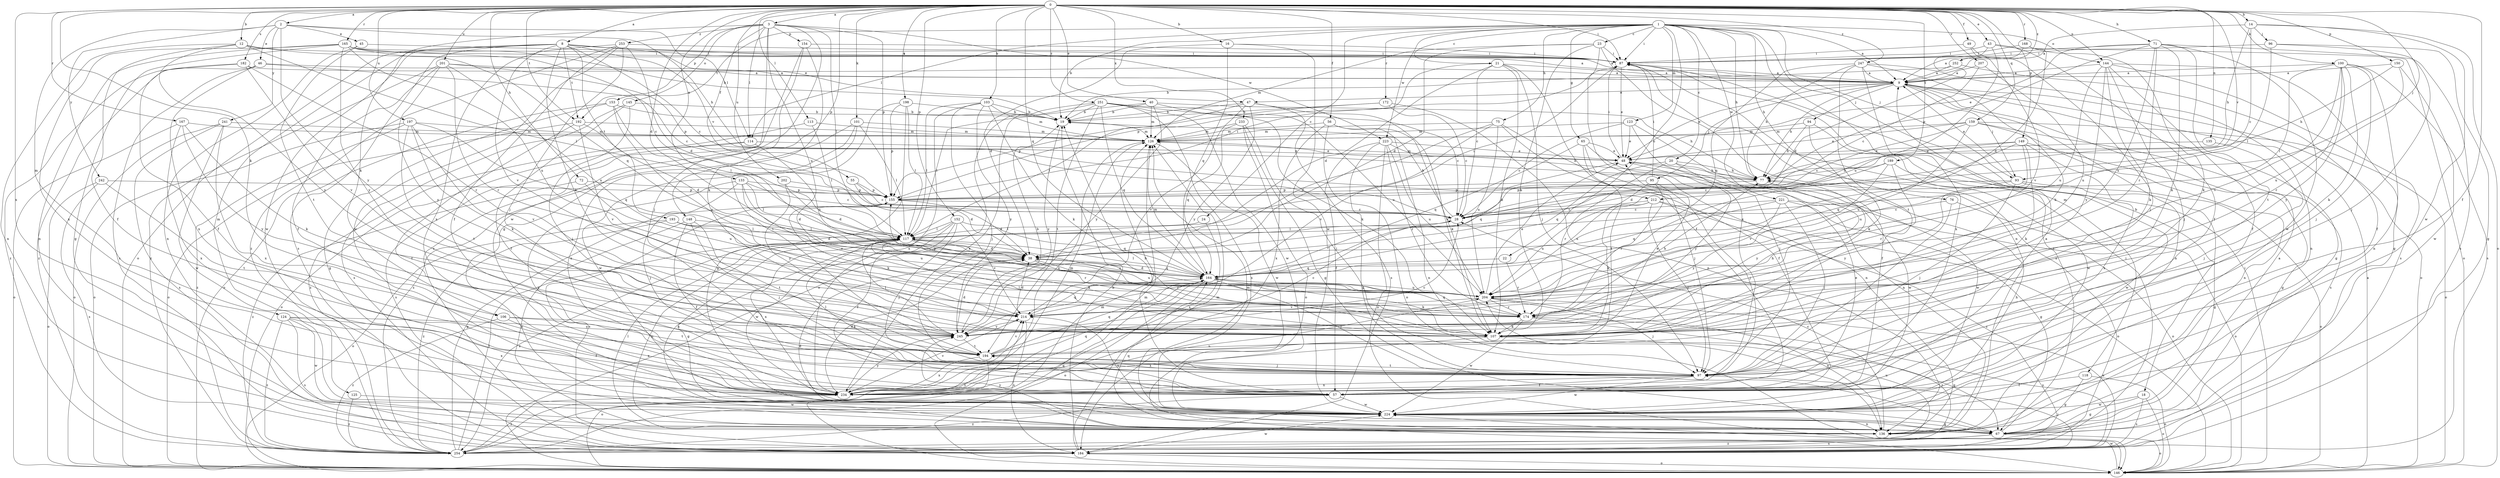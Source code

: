 strict digraph  {
0;
1;
2;
3;
8;
9;
12;
14;
16;
18;
19;
20;
21;
22;
23;
24;
28;
38;
40;
43;
45;
46;
47;
48;
49;
55;
56;
57;
65;
67;
71;
72;
75;
76;
77;
87;
93;
94;
95;
96;
97;
100;
101;
103;
106;
107;
113;
114;
117;
118;
123;
124;
125;
126;
133;
135;
136;
144;
145;
146;
148;
149;
150;
152;
153;
154;
155;
159;
164;
165;
167;
168;
172;
174;
182;
184;
189;
192;
193;
194;
197;
198;
201;
202;
204;
207;
212;
214;
221;
223;
224;
233;
234;
241;
242;
245;
247;
251;
252;
253;
254;
0 -> 2  [label=a];
0 -> 3  [label=a];
0 -> 8  [label=a];
0 -> 12  [label=b];
0 -> 14  [label=b];
0 -> 16  [label=b];
0 -> 38  [label=d];
0 -> 40  [label=e];
0 -> 43  [label=e];
0 -> 49  [label=f];
0 -> 55  [label=f];
0 -> 56  [label=f];
0 -> 57  [label=f];
0 -> 71  [label=h];
0 -> 72  [label=h];
0 -> 87  [label=i];
0 -> 93  [label=j];
0 -> 100  [label=k];
0 -> 101  [label=k];
0 -> 103  [label=k];
0 -> 106  [label=k];
0 -> 113  [label=l];
0 -> 133  [label=n];
0 -> 135  [label=n];
0 -> 144  [label=o];
0 -> 148  [label=p];
0 -> 149  [label=p];
0 -> 150  [label=p];
0 -> 152  [label=p];
0 -> 159  [label=q];
0 -> 164  [label=q];
0 -> 165  [label=r];
0 -> 167  [label=r];
0 -> 168  [label=r];
0 -> 182  [label=s];
0 -> 189  [label=t];
0 -> 192  [label=t];
0 -> 197  [label=u];
0 -> 198  [label=u];
0 -> 201  [label=u];
0 -> 207  [label=v];
0 -> 212  [label=v];
0 -> 233  [label=x];
0 -> 234  [label=x];
0 -> 247  [label=z];
0 -> 251  [label=z];
0 -> 252  [label=z];
1 -> 9  [label=a];
1 -> 18  [label=b];
1 -> 19  [label=b];
1 -> 20  [label=c];
1 -> 21  [label=c];
1 -> 22  [label=c];
1 -> 23  [label=c];
1 -> 24  [label=c];
1 -> 65  [label=g];
1 -> 75  [label=h];
1 -> 76  [label=h];
1 -> 77  [label=h];
1 -> 87  [label=i];
1 -> 93  [label=j];
1 -> 114  [label=l];
1 -> 118  [label=m];
1 -> 123  [label=m];
1 -> 144  [label=o];
1 -> 172  [label=r];
1 -> 192  [label=t];
1 -> 221  [label=w];
1 -> 223  [label=w];
2 -> 45  [label=e];
2 -> 46  [label=e];
2 -> 77  [label=h];
2 -> 114  [label=l];
2 -> 124  [label=m];
2 -> 241  [label=y];
2 -> 242  [label=y];
2 -> 245  [label=y];
3 -> 67  [label=g];
3 -> 106  [label=k];
3 -> 114  [label=l];
3 -> 117  [label=l];
3 -> 145  [label=o];
3 -> 153  [label=p];
3 -> 154  [label=p];
3 -> 155  [label=p];
3 -> 202  [label=u];
3 -> 204  [label=u];
3 -> 223  [label=w];
3 -> 224  [label=w];
3 -> 253  [label=z];
8 -> 9  [label=a];
8 -> 28  [label=c];
8 -> 47  [label=e];
8 -> 87  [label=i];
8 -> 107  [label=k];
8 -> 125  [label=m];
8 -> 146  [label=o];
8 -> 184  [label=s];
8 -> 192  [label=t];
8 -> 193  [label=t];
8 -> 212  [label=v];
8 -> 214  [label=v];
8 -> 224  [label=w];
9 -> 47  [label=e];
9 -> 48  [label=e];
9 -> 67  [label=g];
9 -> 77  [label=h];
9 -> 93  [label=j];
9 -> 94  [label=j];
9 -> 95  [label=j];
9 -> 136  [label=n];
9 -> 146  [label=o];
12 -> 9  [label=a];
12 -> 57  [label=f];
12 -> 87  [label=i];
12 -> 117  [label=l];
12 -> 136  [label=n];
12 -> 245  [label=y];
14 -> 9  [label=a];
14 -> 28  [label=c];
14 -> 77  [label=h];
14 -> 96  [label=j];
14 -> 146  [label=o];
14 -> 224  [label=w];
16 -> 38  [label=d];
16 -> 87  [label=i];
16 -> 164  [label=q];
16 -> 224  [label=w];
18 -> 67  [label=g];
18 -> 146  [label=o];
18 -> 184  [label=s];
18 -> 224  [label=w];
19 -> 126  [label=m];
19 -> 245  [label=y];
20 -> 77  [label=h];
20 -> 164  [label=q];
20 -> 174  [label=r];
20 -> 224  [label=w];
20 -> 245  [label=y];
21 -> 9  [label=a];
21 -> 28  [label=c];
21 -> 38  [label=d];
21 -> 57  [label=f];
21 -> 97  [label=j];
21 -> 107  [label=k];
21 -> 155  [label=p];
22 -> 164  [label=q];
22 -> 174  [label=r];
23 -> 38  [label=d];
23 -> 87  [label=i];
23 -> 107  [label=k];
23 -> 126  [label=m];
23 -> 136  [label=n];
23 -> 234  [label=x];
24 -> 117  [label=l];
24 -> 234  [label=x];
28 -> 19  [label=b];
28 -> 117  [label=l];
38 -> 164  [label=q];
38 -> 174  [label=r];
38 -> 204  [label=u];
40 -> 19  [label=b];
40 -> 77  [label=h];
40 -> 107  [label=k];
40 -> 117  [label=l];
40 -> 126  [label=m];
40 -> 245  [label=y];
43 -> 38  [label=d];
43 -> 57  [label=f];
43 -> 87  [label=i];
43 -> 146  [label=o];
43 -> 204  [label=u];
45 -> 87  [label=i];
45 -> 136  [label=n];
45 -> 194  [label=t];
46 -> 9  [label=a];
46 -> 28  [label=c];
46 -> 184  [label=s];
46 -> 234  [label=x];
46 -> 254  [label=z];
47 -> 19  [label=b];
47 -> 107  [label=k];
47 -> 117  [label=l];
47 -> 184  [label=s];
47 -> 214  [label=v];
47 -> 245  [label=y];
48 -> 77  [label=h];
48 -> 87  [label=i];
48 -> 126  [label=m];
48 -> 164  [label=q];
48 -> 224  [label=w];
49 -> 87  [label=i];
49 -> 97  [label=j];
49 -> 214  [label=v];
55 -> 28  [label=c];
55 -> 38  [label=d];
55 -> 155  [label=p];
56 -> 107  [label=k];
56 -> 126  [label=m];
56 -> 136  [label=n];
56 -> 146  [label=o];
56 -> 234  [label=x];
57 -> 9  [label=a];
57 -> 19  [label=b];
57 -> 224  [label=w];
57 -> 254  [label=z];
65 -> 48  [label=e];
65 -> 97  [label=j];
65 -> 136  [label=n];
65 -> 164  [label=q];
65 -> 194  [label=t];
67 -> 9  [label=a];
67 -> 38  [label=d];
67 -> 87  [label=i];
67 -> 126  [label=m];
67 -> 146  [label=o];
67 -> 184  [label=s];
67 -> 254  [label=z];
71 -> 48  [label=e];
71 -> 87  [label=i];
71 -> 107  [label=k];
71 -> 155  [label=p];
71 -> 174  [label=r];
71 -> 184  [label=s];
71 -> 194  [label=t];
71 -> 204  [label=u];
71 -> 224  [label=w];
72 -> 155  [label=p];
72 -> 204  [label=u];
72 -> 254  [label=z];
75 -> 38  [label=d];
75 -> 57  [label=f];
75 -> 126  [label=m];
75 -> 136  [label=n];
75 -> 204  [label=u];
75 -> 214  [label=v];
76 -> 28  [label=c];
76 -> 97  [label=j];
76 -> 146  [label=o];
77 -> 155  [label=p];
77 -> 245  [label=y];
87 -> 9  [label=a];
87 -> 48  [label=e];
87 -> 254  [label=z];
93 -> 9  [label=a];
93 -> 67  [label=g];
93 -> 97  [label=j];
93 -> 146  [label=o];
93 -> 155  [label=p];
93 -> 245  [label=y];
94 -> 77  [label=h];
94 -> 107  [label=k];
94 -> 126  [label=m];
94 -> 224  [label=w];
95 -> 87  [label=i];
95 -> 97  [label=j];
95 -> 155  [label=p];
95 -> 174  [label=r];
95 -> 204  [label=u];
96 -> 67  [label=g];
96 -> 87  [label=i];
96 -> 97  [label=j];
96 -> 117  [label=l];
97 -> 57  [label=f];
97 -> 117  [label=l];
97 -> 194  [label=t];
97 -> 224  [label=w];
97 -> 234  [label=x];
100 -> 9  [label=a];
100 -> 97  [label=j];
100 -> 107  [label=k];
100 -> 117  [label=l];
100 -> 136  [label=n];
100 -> 174  [label=r];
100 -> 184  [label=s];
100 -> 214  [label=v];
100 -> 245  [label=y];
101 -> 117  [label=l];
101 -> 126  [label=m];
101 -> 224  [label=w];
101 -> 234  [label=x];
101 -> 254  [label=z];
103 -> 19  [label=b];
103 -> 97  [label=j];
103 -> 107  [label=k];
103 -> 117  [label=l];
103 -> 126  [label=m];
103 -> 234  [label=x];
103 -> 245  [label=y];
106 -> 107  [label=k];
106 -> 194  [label=t];
106 -> 234  [label=x];
106 -> 254  [label=z];
107 -> 48  [label=e];
107 -> 67  [label=g];
107 -> 77  [label=h];
107 -> 117  [label=l];
107 -> 234  [label=x];
113 -> 117  [label=l];
113 -> 126  [label=m];
113 -> 254  [label=z];
114 -> 48  [label=e];
114 -> 146  [label=o];
114 -> 164  [label=q];
114 -> 184  [label=s];
117 -> 38  [label=d];
117 -> 67  [label=g];
117 -> 87  [label=i];
117 -> 107  [label=k];
117 -> 136  [label=n];
117 -> 174  [label=r];
117 -> 204  [label=u];
117 -> 234  [label=x];
117 -> 254  [label=z];
118 -> 57  [label=f];
118 -> 67  [label=g];
118 -> 146  [label=o];
123 -> 28  [label=c];
123 -> 48  [label=e];
123 -> 57  [label=f];
123 -> 97  [label=j];
123 -> 126  [label=m];
124 -> 57  [label=f];
124 -> 184  [label=s];
124 -> 224  [label=w];
124 -> 234  [label=x];
124 -> 245  [label=y];
124 -> 254  [label=z];
125 -> 224  [label=w];
125 -> 254  [label=z];
126 -> 48  [label=e];
126 -> 224  [label=w];
126 -> 234  [label=x];
133 -> 28  [label=c];
133 -> 38  [label=d];
133 -> 97  [label=j];
133 -> 117  [label=l];
133 -> 155  [label=p];
133 -> 174  [label=r];
133 -> 234  [label=x];
135 -> 48  [label=e];
135 -> 97  [label=j];
136 -> 28  [label=c];
136 -> 117  [label=l];
136 -> 164  [label=q];
136 -> 245  [label=y];
144 -> 9  [label=a];
144 -> 57  [label=f];
144 -> 67  [label=g];
144 -> 97  [label=j];
144 -> 107  [label=k];
144 -> 184  [label=s];
144 -> 204  [label=u];
144 -> 245  [label=y];
145 -> 19  [label=b];
145 -> 57  [label=f];
145 -> 97  [label=j];
145 -> 184  [label=s];
146 -> 9  [label=a];
146 -> 87  [label=i];
146 -> 126  [label=m];
146 -> 224  [label=w];
148 -> 57  [label=f];
148 -> 97  [label=j];
148 -> 117  [label=l];
148 -> 136  [label=n];
148 -> 194  [label=t];
149 -> 38  [label=d];
149 -> 48  [label=e];
149 -> 67  [label=g];
149 -> 107  [label=k];
149 -> 164  [label=q];
149 -> 204  [label=u];
149 -> 234  [label=x];
150 -> 9  [label=a];
150 -> 77  [label=h];
150 -> 204  [label=u];
150 -> 224  [label=w];
152 -> 57  [label=f];
152 -> 97  [label=j];
152 -> 117  [label=l];
152 -> 136  [label=n];
152 -> 164  [label=q];
152 -> 214  [label=v];
152 -> 224  [label=w];
153 -> 19  [label=b];
153 -> 67  [label=g];
153 -> 117  [label=l];
153 -> 146  [label=o];
153 -> 214  [label=v];
154 -> 87  [label=i];
154 -> 97  [label=j];
154 -> 107  [label=k];
154 -> 184  [label=s];
155 -> 28  [label=c];
155 -> 38  [label=d];
155 -> 87  [label=i];
155 -> 107  [label=k];
155 -> 184  [label=s];
159 -> 28  [label=c];
159 -> 48  [label=e];
159 -> 126  [label=m];
159 -> 136  [label=n];
159 -> 146  [label=o];
159 -> 184  [label=s];
159 -> 204  [label=u];
164 -> 38  [label=d];
164 -> 97  [label=j];
164 -> 107  [label=k];
164 -> 117  [label=l];
164 -> 126  [label=m];
164 -> 146  [label=o];
164 -> 204  [label=u];
165 -> 19  [label=b];
165 -> 28  [label=c];
165 -> 67  [label=g];
165 -> 87  [label=i];
165 -> 136  [label=n];
165 -> 164  [label=q];
165 -> 204  [label=u];
165 -> 234  [label=x];
165 -> 245  [label=y];
167 -> 107  [label=k];
167 -> 126  [label=m];
167 -> 146  [label=o];
167 -> 234  [label=x];
167 -> 245  [label=y];
168 -> 9  [label=a];
168 -> 38  [label=d];
168 -> 87  [label=i];
168 -> 107  [label=k];
172 -> 19  [label=b];
172 -> 28  [label=c];
172 -> 136  [label=n];
172 -> 155  [label=p];
174 -> 77  [label=h];
174 -> 107  [label=k];
174 -> 164  [label=q];
174 -> 184  [label=s];
174 -> 224  [label=w];
174 -> 254  [label=z];
182 -> 9  [label=a];
182 -> 57  [label=f];
182 -> 174  [label=r];
182 -> 214  [label=v];
182 -> 254  [label=z];
184 -> 19  [label=b];
184 -> 97  [label=j];
184 -> 126  [label=m];
184 -> 146  [label=o];
184 -> 204  [label=u];
184 -> 224  [label=w];
189 -> 28  [label=c];
189 -> 77  [label=h];
189 -> 174  [label=r];
189 -> 214  [label=v];
189 -> 224  [label=w];
192 -> 38  [label=d];
192 -> 57  [label=f];
192 -> 126  [label=m];
192 -> 146  [label=o];
192 -> 214  [label=v];
193 -> 38  [label=d];
193 -> 117  [label=l];
193 -> 146  [label=o];
193 -> 204  [label=u];
193 -> 254  [label=z];
194 -> 28  [label=c];
194 -> 97  [label=j];
194 -> 146  [label=o];
194 -> 164  [label=q];
194 -> 214  [label=v];
194 -> 234  [label=x];
197 -> 107  [label=k];
197 -> 126  [label=m];
197 -> 146  [label=o];
197 -> 164  [label=q];
197 -> 194  [label=t];
197 -> 214  [label=v];
197 -> 254  [label=z];
198 -> 19  [label=b];
198 -> 67  [label=g];
198 -> 117  [label=l];
198 -> 155  [label=p];
198 -> 194  [label=t];
201 -> 9  [label=a];
201 -> 57  [label=f];
201 -> 155  [label=p];
201 -> 174  [label=r];
201 -> 204  [label=u];
201 -> 245  [label=y];
201 -> 254  [label=z];
202 -> 38  [label=d];
202 -> 155  [label=p];
202 -> 245  [label=y];
204 -> 48  [label=e];
204 -> 97  [label=j];
204 -> 136  [label=n];
204 -> 155  [label=p];
204 -> 174  [label=r];
204 -> 214  [label=v];
207 -> 9  [label=a];
207 -> 28  [label=c];
207 -> 204  [label=u];
212 -> 28  [label=c];
212 -> 97  [label=j];
212 -> 107  [label=k];
212 -> 146  [label=o];
212 -> 204  [label=u];
212 -> 254  [label=z];
214 -> 38  [label=d];
214 -> 164  [label=q];
214 -> 184  [label=s];
214 -> 245  [label=y];
221 -> 28  [label=c];
221 -> 67  [label=g];
221 -> 97  [label=j];
221 -> 146  [label=o];
221 -> 164  [label=q];
221 -> 245  [label=y];
223 -> 48  [label=e];
223 -> 57  [label=f];
223 -> 67  [label=g];
223 -> 77  [label=h];
223 -> 146  [label=o];
223 -> 174  [label=r];
223 -> 204  [label=u];
224 -> 67  [label=g];
224 -> 77  [label=h];
224 -> 136  [label=n];
224 -> 214  [label=v];
233 -> 67  [label=g];
233 -> 97  [label=j];
233 -> 126  [label=m];
233 -> 146  [label=o];
233 -> 164  [label=q];
234 -> 38  [label=d];
234 -> 48  [label=e];
234 -> 126  [label=m];
234 -> 164  [label=q];
234 -> 204  [label=u];
234 -> 214  [label=v];
234 -> 245  [label=y];
234 -> 254  [label=z];
241 -> 126  [label=m];
241 -> 146  [label=o];
241 -> 184  [label=s];
241 -> 224  [label=w];
241 -> 234  [label=x];
242 -> 146  [label=o];
242 -> 155  [label=p];
242 -> 184  [label=s];
242 -> 194  [label=t];
245 -> 19  [label=b];
245 -> 28  [label=c];
245 -> 38  [label=d];
245 -> 117  [label=l];
245 -> 194  [label=t];
247 -> 9  [label=a];
247 -> 77  [label=h];
247 -> 107  [label=k];
247 -> 136  [label=n];
247 -> 164  [label=q];
247 -> 194  [label=t];
247 -> 234  [label=x];
251 -> 19  [label=b];
251 -> 28  [label=c];
251 -> 146  [label=o];
251 -> 164  [label=q];
251 -> 184  [label=s];
251 -> 194  [label=t];
251 -> 204  [label=u];
251 -> 224  [label=w];
251 -> 234  [label=x];
252 -> 9  [label=a];
252 -> 19  [label=b];
252 -> 57  [label=f];
253 -> 38  [label=d];
253 -> 57  [label=f];
253 -> 87  [label=i];
253 -> 97  [label=j];
253 -> 224  [label=w];
253 -> 234  [label=x];
253 -> 254  [label=z];
254 -> 87  [label=i];
254 -> 117  [label=l];
254 -> 126  [label=m];
254 -> 155  [label=p];
254 -> 164  [label=q];
254 -> 204  [label=u];
254 -> 214  [label=v];
}
